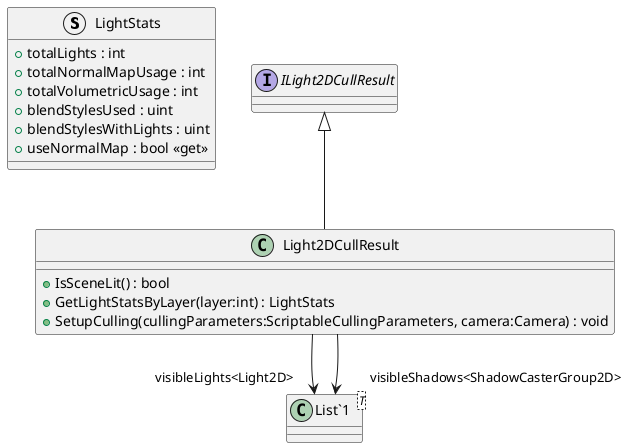 @startuml
struct LightStats {
    + totalLights : int
    + totalNormalMapUsage : int
    + totalVolumetricUsage : int
    + blendStylesUsed : uint
    + blendStylesWithLights : uint
    + useNormalMap : bool <<get>>
}
interface ILight2DCullResult {
}
class Light2DCullResult {
    + IsSceneLit() : bool
    + GetLightStatsByLayer(layer:int) : LightStats
    + SetupCulling(cullingParameters:ScriptableCullingParameters, camera:Camera) : void
}
class "List`1"<T> {
}
ILight2DCullResult <|-- Light2DCullResult
Light2DCullResult --> "visibleLights<Light2D>" "List`1"
Light2DCullResult --> "visibleShadows<ShadowCasterGroup2D>" "List`1"
@enduml
